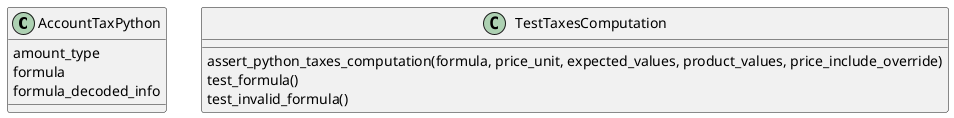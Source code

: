 @startuml classes_account_tax_python
set namespaceSeparator none
class "AccountTaxPython" as odoo_src.odoo.addons.account_tax_python.models.account_tax.AccountTaxPython {
  amount_type
  formula
  formula_decoded_info
}
class "TestTaxesComputation" as odoo_src.odoo.addons.account_tax_python.tests.test_taxes_computation.TestTaxesComputation {
  assert_python_taxes_computation(formula, price_unit, expected_values, product_values, price_include_override)
  test_formula()
  test_invalid_formula()
}
@enduml
